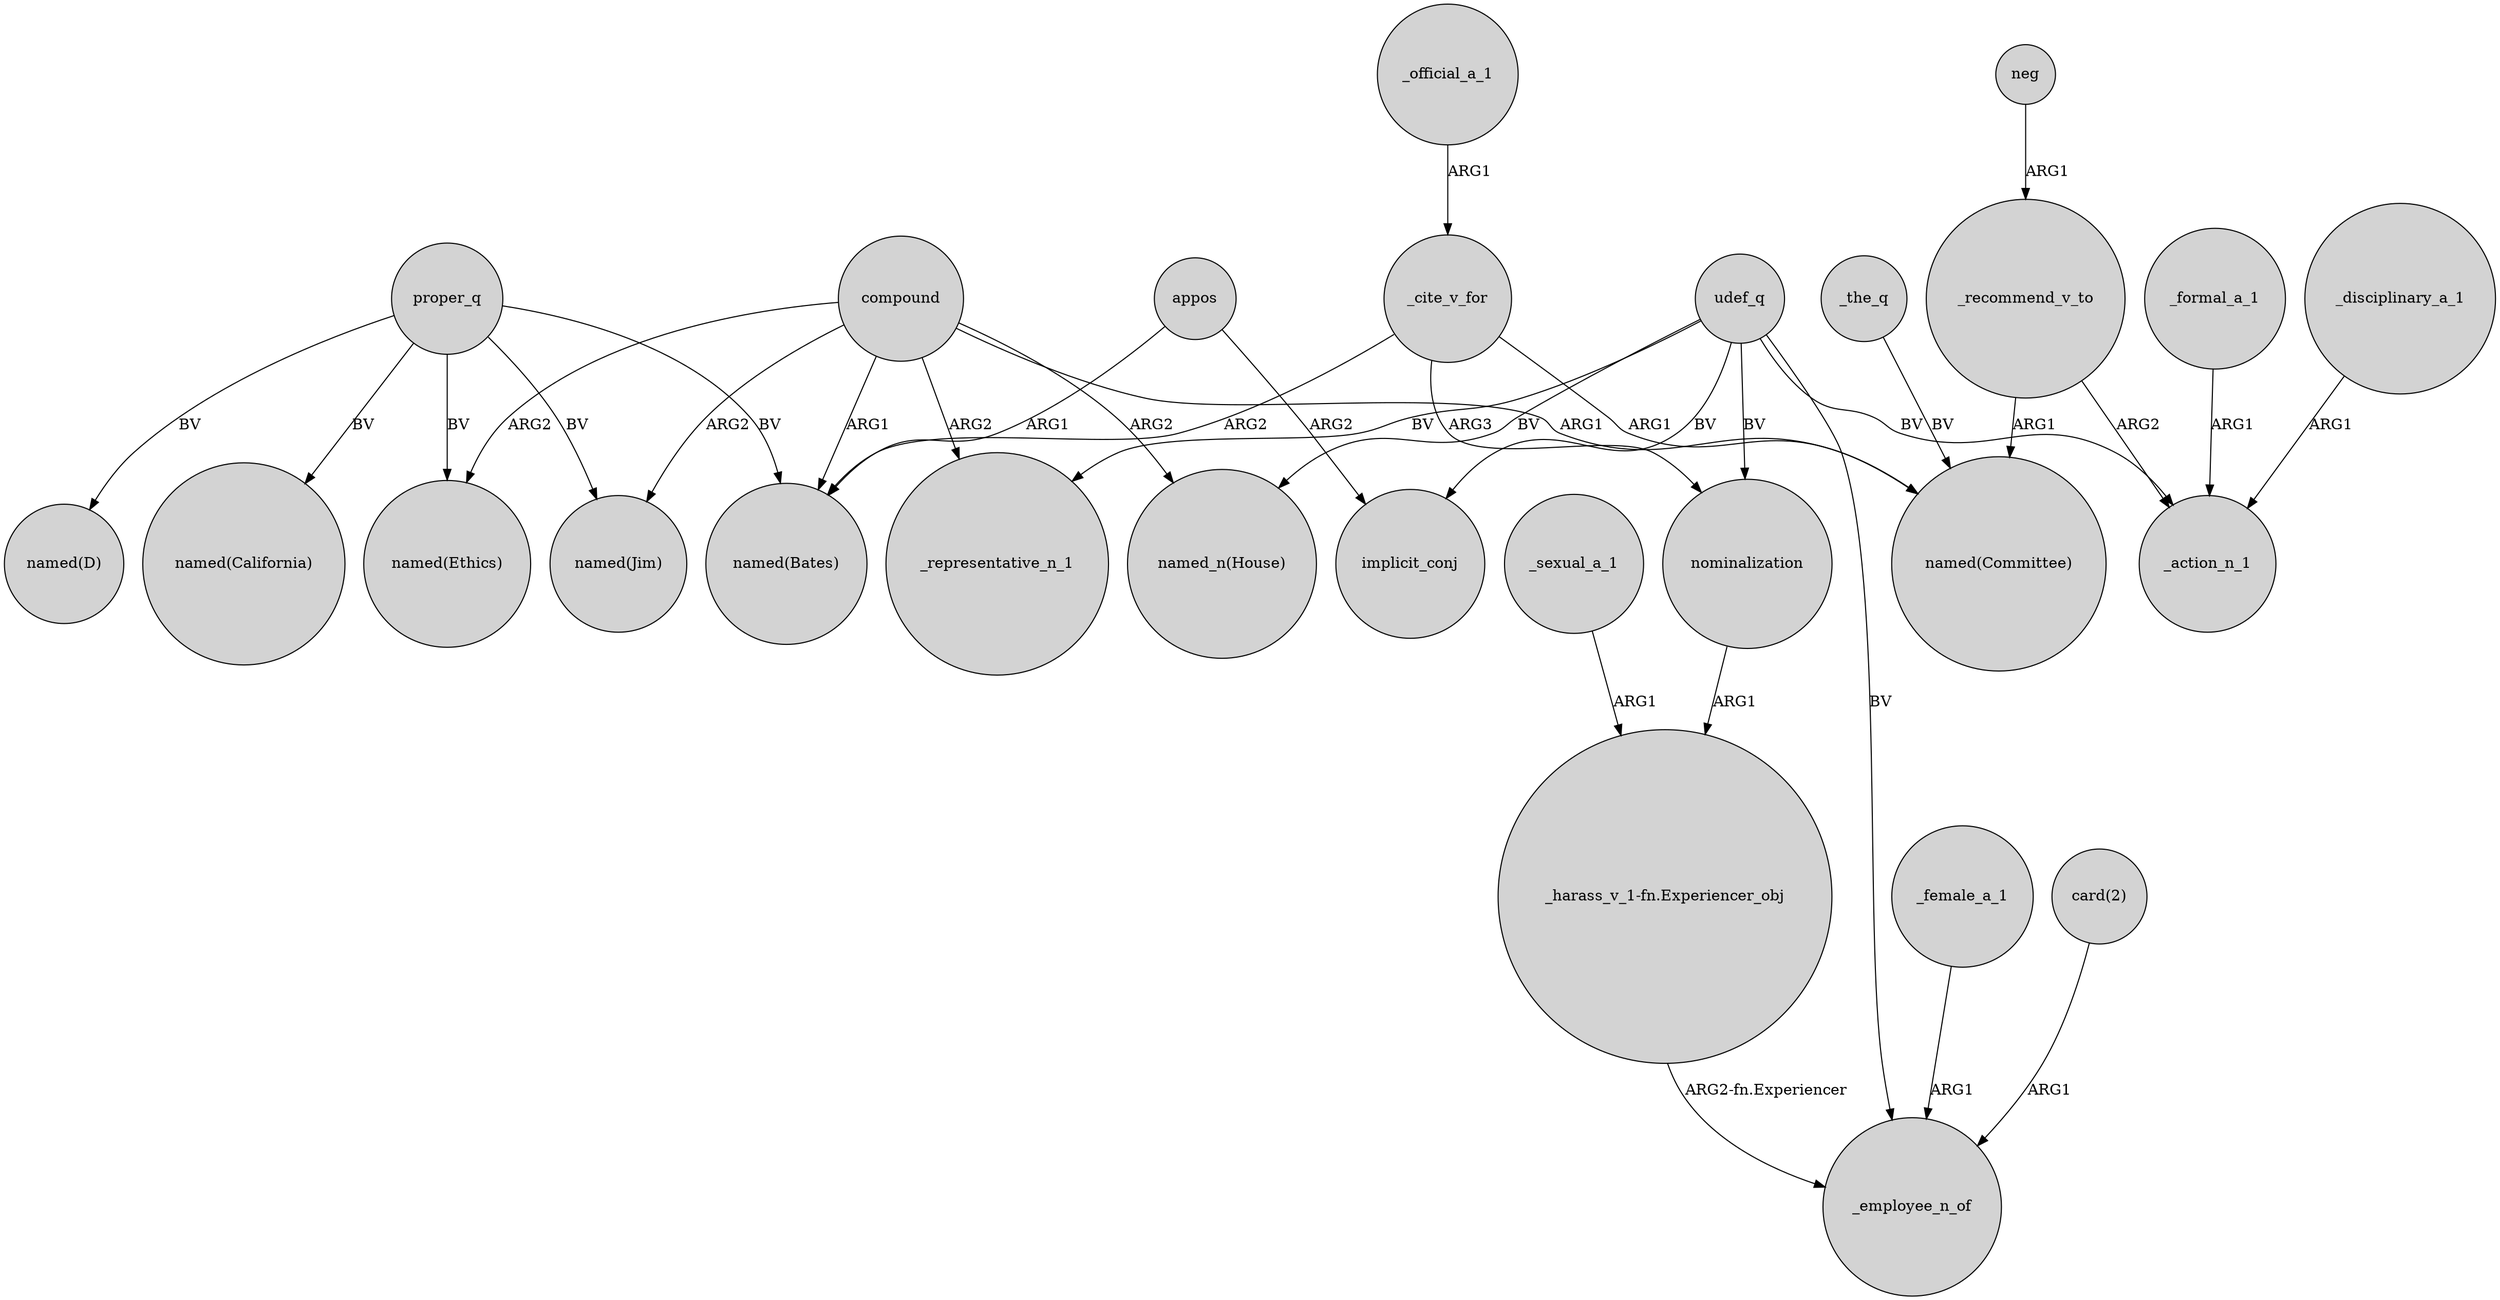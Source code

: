 digraph {
	node [shape=circle style=filled]
	udef_q -> "named_n(House)" [label=BV]
	proper_q -> "named(Bates)" [label=BV]
	udef_q -> _employee_n_of [label=BV]
	neg -> _recommend_v_to [label=ARG1]
	compound -> "named(Ethics)" [label=ARG2]
	compound -> "named(Bates)" [label=ARG1]
	proper_q -> "named(Ethics)" [label=BV]
	proper_q -> "named(Jim)" [label=BV]
	proper_q -> "named(California)" [label=BV]
	appos -> implicit_conj [label=ARG2]
	_sexual_a_1 -> "_harass_v_1-fn.Experiencer_obj" [label=ARG1]
	udef_q -> implicit_conj [label=BV]
	compound -> "named(Jim)" [label=ARG2]
	compound -> _representative_n_1 [label=ARG2]
	_female_a_1 -> _employee_n_of [label=ARG1]
	"card(2)" -> _employee_n_of [label=ARG1]
	_recommend_v_to -> "named(Committee)" [label=ARG1]
	_cite_v_for -> nominalization [label=ARG3]
	nominalization -> "_harass_v_1-fn.Experiencer_obj" [label=ARG1]
	_recommend_v_to -> _action_n_1 [label=ARG2]
	_disciplinary_a_1 -> _action_n_1 [label=ARG1]
	udef_q -> nominalization [label=BV]
	compound -> "named_n(House)" [label=ARG2]
	udef_q -> _representative_n_1 [label=BV]
	compound -> "named(Committee)" [label=ARG1]
	_formal_a_1 -> _action_n_1 [label=ARG1]
	proper_q -> "named(D)" [label=BV]
	"_harass_v_1-fn.Experiencer_obj" -> _employee_n_of [label="ARG2-fn.Experiencer"]
	_the_q -> "named(Committee)" [label=BV]
	udef_q -> _action_n_1 [label=BV]
	_cite_v_for -> "named(Committee)" [label=ARG1]
	_cite_v_for -> "named(Bates)" [label=ARG2]
	_official_a_1 -> _cite_v_for [label=ARG1]
	appos -> "named(Bates)" [label=ARG1]
}
